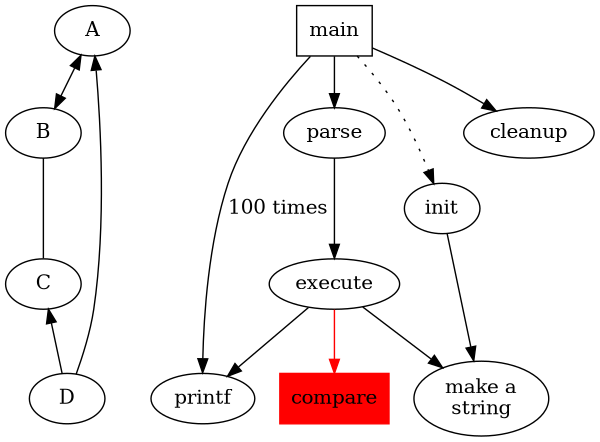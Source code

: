 /*
* 点的参数
        shape
	width
	height
	
* 
*
****/

digraph G{              /* digraph为有向图，graph为无向图 */
	/*用dir设置每条边箭头的方向*/
        A -> B[dir = both];    /*双向*/
        B -> C[dir = none];    /*没箭头*/
	C -> D[dir = back];    /**/
	D -> A[dir = forward];

	//rankdir = LR;   /* 方向由默认的上到下变为左到右*/
	size = "4,4";   /*设置图的尺寸*/
	main[shape=box]; /*图形状设为方*/
	main -> parse[weight=8];  /*设置这条边的重要程度，默认是1*/
	parse -> execute;/*有向图用-> 无向图用--*/
	main -> init[style=dotted]; /*让这条线是点状的*/
	main -> cleanup;
	execute -> {make_string,printf}; /*这个语句一次连二次*/
	init -> make_string;

	main -> printf[style=bild,label="100 times"];/*label就是在边上写行字*/
	make_string[label="make a\nstring"];/*让make_string变成make a string(\n是换行符)*/
	edge[color=red];        /*边的颜色设为红色，在此之后都是红色*/
	node[shape=box,style=filled,color=red];/*设置了以下点的参数蓝色，被用在compare*/
	execute ->compare;

	
} 
